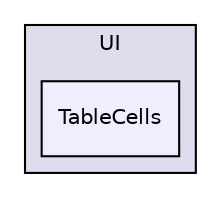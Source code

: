 digraph "/Users/markushinkelmann/Projekte/BA/SI Project/iOS version/BiCoR/BiCoR/UI/TableCells" {
  compound=true
  node [ fontsize="10", fontname="Helvetica"];
  edge [ labelfontsize="10", labelfontname="Helvetica"];
  subgraph clusterdir_37ea6f27a7bfe906d10ccc0e9a45c550 {
    graph [ bgcolor="#ddddee", pencolor="black", label="UI" fontname="Helvetica", fontsize="10", URL="dir_37ea6f27a7bfe906d10ccc0e9a45c550.html"]
  dir_1991562231474099d654eefe8d348de3 [shape=box, label="TableCells", style="filled", fillcolor="#eeeeff", pencolor="black", URL="dir_1991562231474099d654eefe8d348de3.html"];
  }
}
